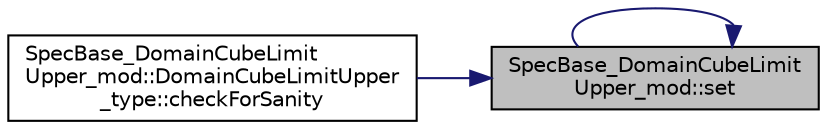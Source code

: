 digraph "SpecBase_DomainCubeLimitUpper_mod::set"
{
 // LATEX_PDF_SIZE
  edge [fontname="Helvetica",fontsize="10",labelfontname="Helvetica",labelfontsize="10"];
  node [fontname="Helvetica",fontsize="10",shape=record];
  rankdir="RL";
  Node1 [label="SpecBase_DomainCubeLimit\lUpper_mod::set",height=0.2,width=0.4,color="black", fillcolor="grey75", style="filled", fontcolor="black",tooltip=" "];
  Node1 -> Node2 [dir="back",color="midnightblue",fontsize="10",style="solid"];
  Node2 [label="SpecBase_DomainCubeLimit\lUpper_mod::DomainCubeLimitUpper\l_type::checkForSanity",height=0.2,width=0.4,color="black", fillcolor="white", style="filled",URL="$structSpecBase__DomainCubeLimitUpper__mod_1_1DomainCubeLimitUpper__type.html#a20722a708b64679841800748f1831a54",tooltip=" "];
  Node1 -> Node1 [dir="back",color="midnightblue",fontsize="10",style="solid"];
}

